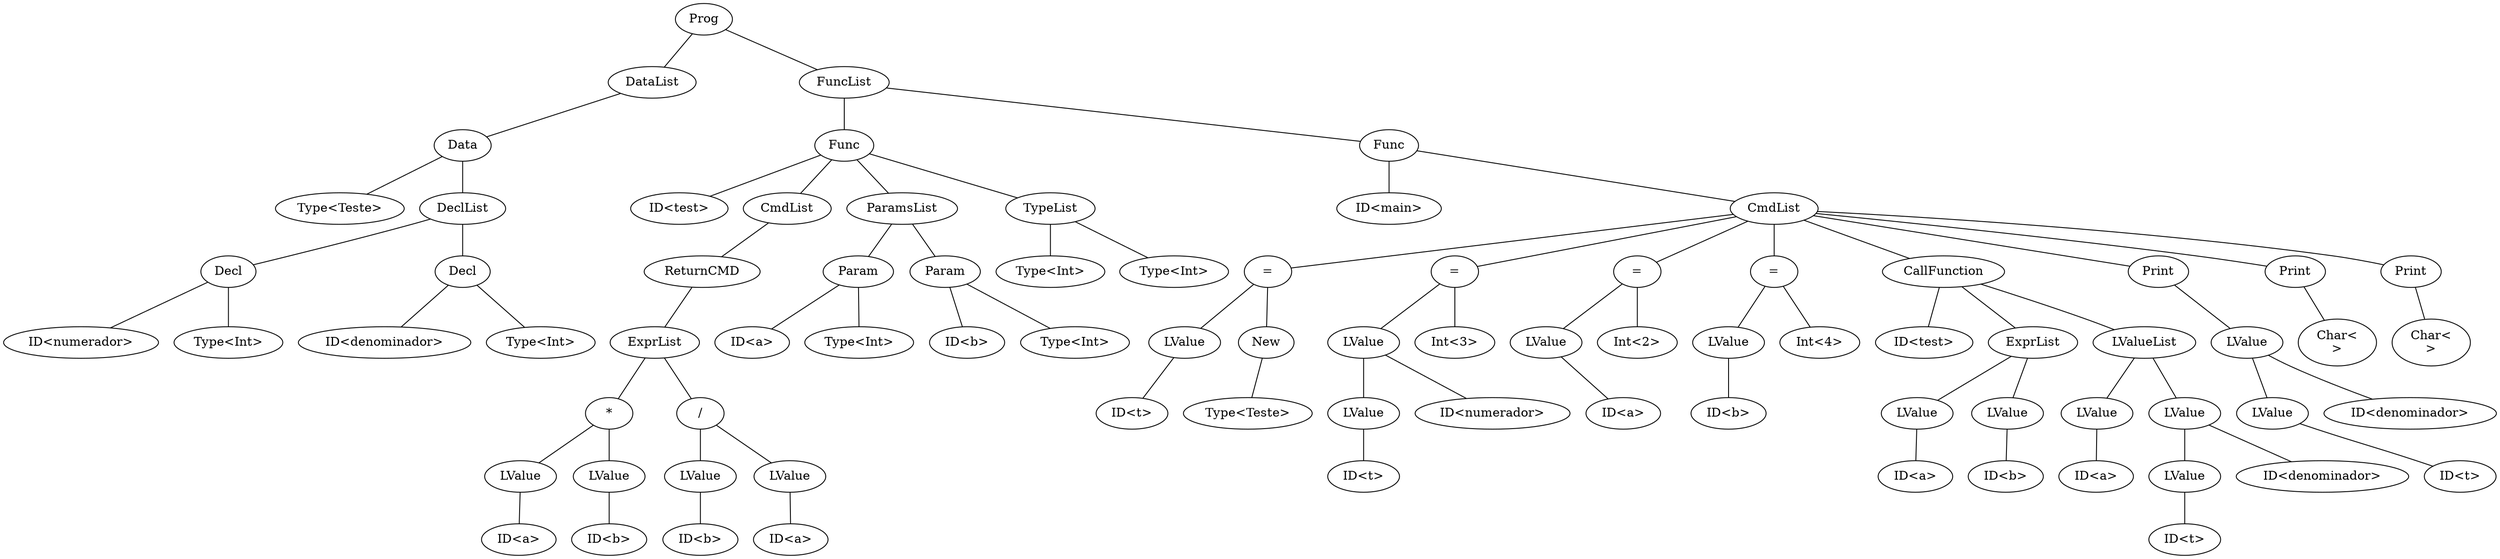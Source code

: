 graph program {
82 [label=Prog]
82--9
9 [label=DataList]
9--8
8 [label= "Data"]
8--7
7 [label="Type<Teste>"]
8--3
3 [label=DeclList]
3--2
2 [label="Decl"]
2--1
1 [label="ID<numerador>"]
2--0
0 [label="Type<Int>"]
3--6
6 [label="Decl"]
6--5
5 [label="ID<denominador>"]
6--4
4 [label="Type<Int>"]
82--36
36 [label=FuncList]
36--35
35 [label="Func"]
35--34
34 [label="ID<test>"]
35--33
33 [label=CmdList]
33--32
32 [label="ReturnCMD"]
32--26
26 [label=ExprList]
26--25
25 [label= "*"]
25--22
22 [label="LValue"]
22--21
21 [label="ID<a>"]
25--24
24 [label="LValue"]
24--23
23 [label="ID<b>"]
26--31
31 [label= "/"]
31--28
28 [label="LValue"]
28--27
27 [label="ID<b>"]
31--30
30 [label="LValue"]
30--29
29 [label="ID<a>"]
35--14
14 [label="ParamsList"]
14--13
13 [label="Param"]
13--12
12 [label="ID<a>"]
13--11
11 [label="Type<Int>"]
14--17
17 [label="Param"]
17--16
16 [label="ID<b>"]
17--15
15 [label="Type<Int>"]
35--19
19 [label="TypeList"]
19--18
18 [label="Type<Int>"]
19--20
20 [label="Type<Int>"]
36--81
81 [label="Func"]
81--80
80 [label="ID<main>"]
81--42
42 [label=CmdList]
42--41
41 [label= "="]
41--38
38 [label="LValue"]
38--37
37 [label="ID<t>"]
41--40
40 [label= "New"]
40--39
39 [label="Type<Teste>"]
42--48
48 [label= "="]
48--46
46 [label="LValue"]
46--44
44 [label="LValue"]
44--43
43 [label="ID<t>"]
46--45
45 [label="ID<numerador>"]
48--47
47 [label="Int<3>"]
42--52
52 [label= "="]
52--50
50 [label="LValue"]
50--49
49 [label="ID<a>"]
52--51
51 [label="Int<2>"]
42--56
56 [label= "="]
56--54
54 [label="LValue"]
54--53
53 [label="ID<b>"]
56--55
55 [label="Int<4>"]
42--70
70 [label= "CallFunction"]
70--69
69 [label="ID<test>"]
70--59
59 [label=ExprList]
59--58
58 [label="LValue"]
58--57
57 [label="ID<a>"]
59--61
61 [label="LValue"]
61--60
60 [label="ID<b>"]
70--64
64 [label=LValueList]
64--63
63 [label="LValue"]
63--62
62 [label="ID<a>"]
64--68
68 [label="LValue"]
68--66
66 [label="LValue"]
66--65
65 [label="ID<t>"]
68--67
67 [label="ID<denominador>"]
42--75
75 [label="Print"]
75--74
74 [label="LValue"]
74--72
72 [label="LValue"]
72--71
71 [label="ID<t>"]
74--73
73 [label="ID<denominador>"]
42--77
77 [label="Print"]
77--76
76 [label="Char<\n>"]
42--79
79 [label="Print"]
79--78
78 [label="Char<\n>"]
}
